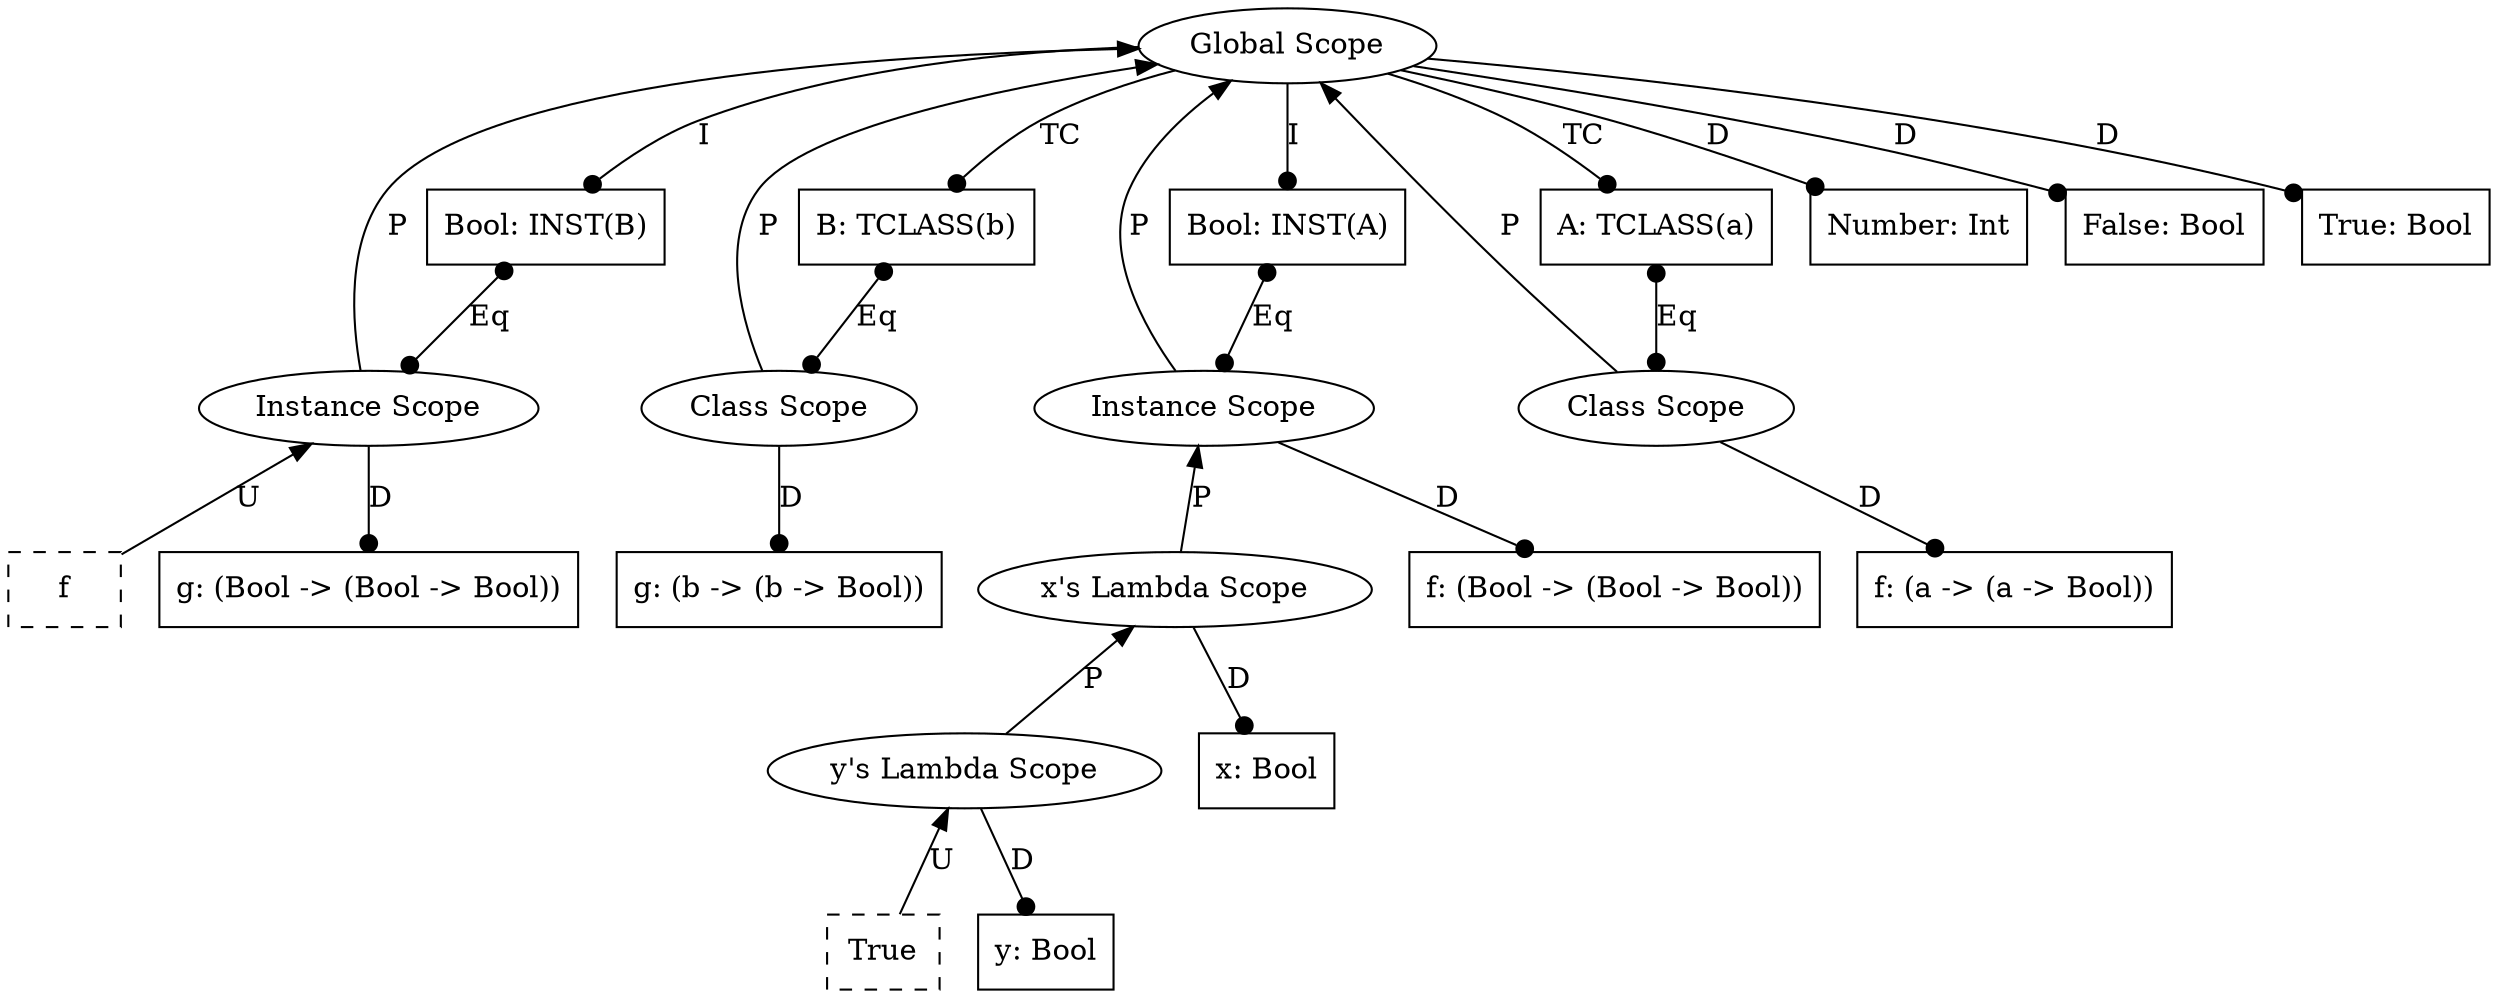 graph {
    21 [label=f
       ,shape=box
       ,style=dashed];
    20 [label="g: (Bool -> (Bool -> Bool))"
       ,shape=box];
    19 [label="Instance Scope"
       ,shape=ellipse];
    18 [label="Bool: INST(B)"
       ,shape=box];
    17 [label="g: (b -> (b -> Bool))"
       ,shape=box];
    16 [label="Class Scope"
       ,shape=ellipse];
    15 [label="B: TCLASS(b)"
       ,shape=box];
    14 [label=True
       ,shape=box
       ,style=dashed];
    13 [label="y: Bool",shape=box];
    12 [label="y's Lambda Scope"
       ,shape=ellipse];
    11 [label="x: Bool",shape=box];
    10 [label="x's Lambda Scope"
       ,shape=ellipse];
    9 [label="f: (Bool -> (Bool -> Bool))"
      ,shape=box];
    8 [label="Instance Scope"
      ,shape=ellipse];
    7 [label="Bool: INST(A)"
      ,shape=box];
    6 [label="f: (a -> (a -> Bool))"
      ,shape=box];
    5 [label="Class Scope"
      ,shape=ellipse];
    4 [label="A: TCLASS(a)"
      ,shape=box];
    3 [label="Number: Int"
      ,shape=box];
    2 [label="False: Bool"
      ,shape=box];
    1 [label="True: Bool"
      ,shape=box];
    0 [label="Global Scope"
      ,shape=ellipse];
    19 -- 21 [label=U,dir=back];
    19 -- 20 [label=D
             ,dir=forward
             ,arrowhead=dot];
    18 -- 19 [label=Eq
             ,dir=both
             ,arrowhead=dot
             ,arrowtail=dot];
    0 -- 19 [label=P,dir=back];
    0 -- 18 [label=I
            ,dir=forward
            ,arrowhead=dot];
    16 -- 17 [label=D
             ,dir=forward
             ,arrowhead=dot];
    15 -- 16 [label=Eq
             ,dir=both
             ,arrowhead=dot
             ,arrowtail=dot];
    0 -- 16 [label=P,dir=back];
    0 -- 15 [label=TC
            ,dir=forward
            ,arrowhead=dot];
    12 -- 14 [label=U,dir=back];
    12 -- 13 [label=D
             ,dir=forward
             ,arrowhead=dot];
    10 -- 12 [label=P,dir=back];
    10 -- 11 [label=D
             ,dir=forward
             ,arrowhead=dot];
    8 -- 10 [label=P,dir=back];
    8 -- 9 [label=D
           ,dir=forward
           ,arrowhead=dot];
    7 -- 8 [label=Eq
           ,dir=both
           ,arrowhead=dot
           ,arrowtail=dot];
    0 -- 8 [label=P,dir=back];
    0 -- 7 [label=I
           ,dir=forward
           ,arrowhead=dot];
    5 -- 6 [label=D
           ,dir=forward
           ,arrowhead=dot];
    4 -- 5 [label=Eq
           ,dir=both
           ,arrowhead=dot
           ,arrowtail=dot];
    0 -- 5 [label=P,dir=back];
    0 -- 4 [label=TC
           ,dir=forward
           ,arrowhead=dot];
    0 -- 3 [label=D
           ,dir=forward
           ,arrowhead=dot];
    0 -- 2 [label=D
           ,dir=forward
           ,arrowhead=dot];
    0 -- 1 [label=D
           ,dir=forward
           ,arrowhead=dot];
}
